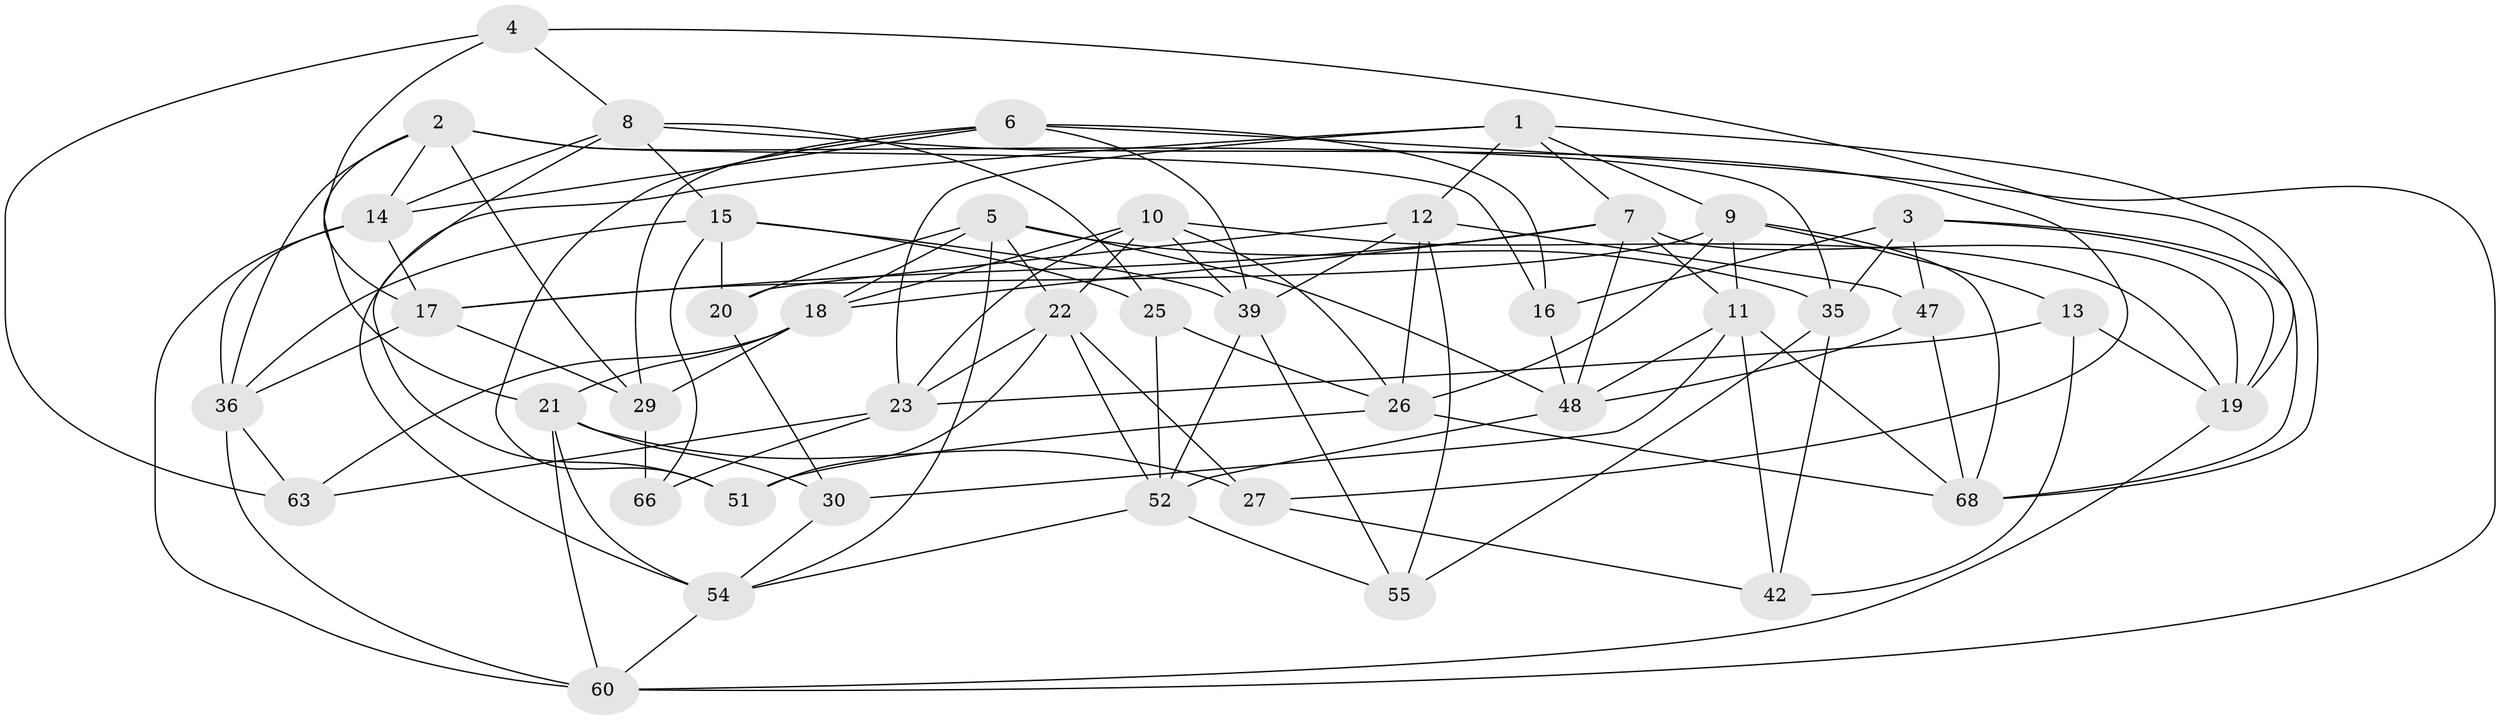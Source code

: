 // original degree distribution, {4: 1.0}
// Generated by graph-tools (version 1.1) at 2025/11/02/27/25 16:11:50]
// undirected, 42 vertices, 111 edges
graph export_dot {
graph [start="1"]
  node [color=gray90,style=filled];
  1 [super="+28"];
  2 [super="+34"];
  3 [super="+31"];
  4;
  5 [super="+33"];
  6 [super="+38"];
  7 [super="+43"];
  8 [super="+37"];
  9 [super="+46"];
  10 [super="+59"];
  11 [super="+62"];
  12 [super="+61"];
  13;
  14 [super="+53"];
  15 [super="+24"];
  16;
  17 [super="+44"];
  18 [super="+45"];
  19 [super="+70"];
  20;
  21 [super="+32"];
  22 [super="+67"];
  23 [super="+40"];
  25;
  26 [super="+49"];
  27;
  29 [super="+41"];
  30;
  35 [super="+69"];
  36 [super="+56"];
  39 [super="+50"];
  42;
  47;
  48 [super="+64"];
  51;
  52 [super="+57"];
  54 [super="+58"];
  55;
  60 [super="+65"];
  63;
  66;
  68 [super="+71"];
  1 -- 54;
  1 -- 23;
  1 -- 12;
  1 -- 68;
  1 -- 9;
  1 -- 7;
  2 -- 35;
  2 -- 29;
  2 -- 14;
  2 -- 16;
  2 -- 36;
  2 -- 21;
  3 -- 47;
  3 -- 35 [weight=2];
  3 -- 68;
  3 -- 16;
  3 -- 19;
  4 -- 63;
  4 -- 19;
  4 -- 8;
  4 -- 17;
  5 -- 22;
  5 -- 18;
  5 -- 48;
  5 -- 35;
  5 -- 20;
  5 -- 54;
  6 -- 14;
  6 -- 16;
  6 -- 51;
  6 -- 60;
  6 -- 29;
  6 -- 39;
  7 -- 11;
  7 -- 17;
  7 -- 48;
  7 -- 18;
  7 -- 19;
  8 -- 27;
  8 -- 15;
  8 -- 25;
  8 -- 51;
  8 -- 14;
  9 -- 13;
  9 -- 17;
  9 -- 68;
  9 -- 26;
  9 -- 11;
  10 -- 18;
  10 -- 39;
  10 -- 23;
  10 -- 26;
  10 -- 22;
  10 -- 19;
  11 -- 30;
  11 -- 68;
  11 -- 48;
  11 -- 42;
  12 -- 55;
  12 -- 47;
  12 -- 20;
  12 -- 26;
  12 -- 39;
  13 -- 19;
  13 -- 23;
  13 -- 42;
  14 -- 60;
  14 -- 17;
  14 -- 36;
  15 -- 66;
  15 -- 36;
  15 -- 25;
  15 -- 20;
  15 -- 39;
  16 -- 48;
  17 -- 29;
  17 -- 36;
  18 -- 29;
  18 -- 21;
  18 -- 63;
  19 -- 60;
  20 -- 30;
  21 -- 30;
  21 -- 27;
  21 -- 60;
  21 -- 54;
  22 -- 27;
  22 -- 51;
  22 -- 52;
  22 -- 23;
  23 -- 63;
  23 -- 66;
  25 -- 26;
  25 -- 52;
  26 -- 51;
  26 -- 68;
  27 -- 42;
  29 -- 66 [weight=2];
  30 -- 54;
  35 -- 55;
  35 -- 42;
  36 -- 63;
  36 -- 60;
  39 -- 52;
  39 -- 55;
  47 -- 68;
  47 -- 48;
  48 -- 52;
  52 -- 55;
  52 -- 54;
  54 -- 60;
}
